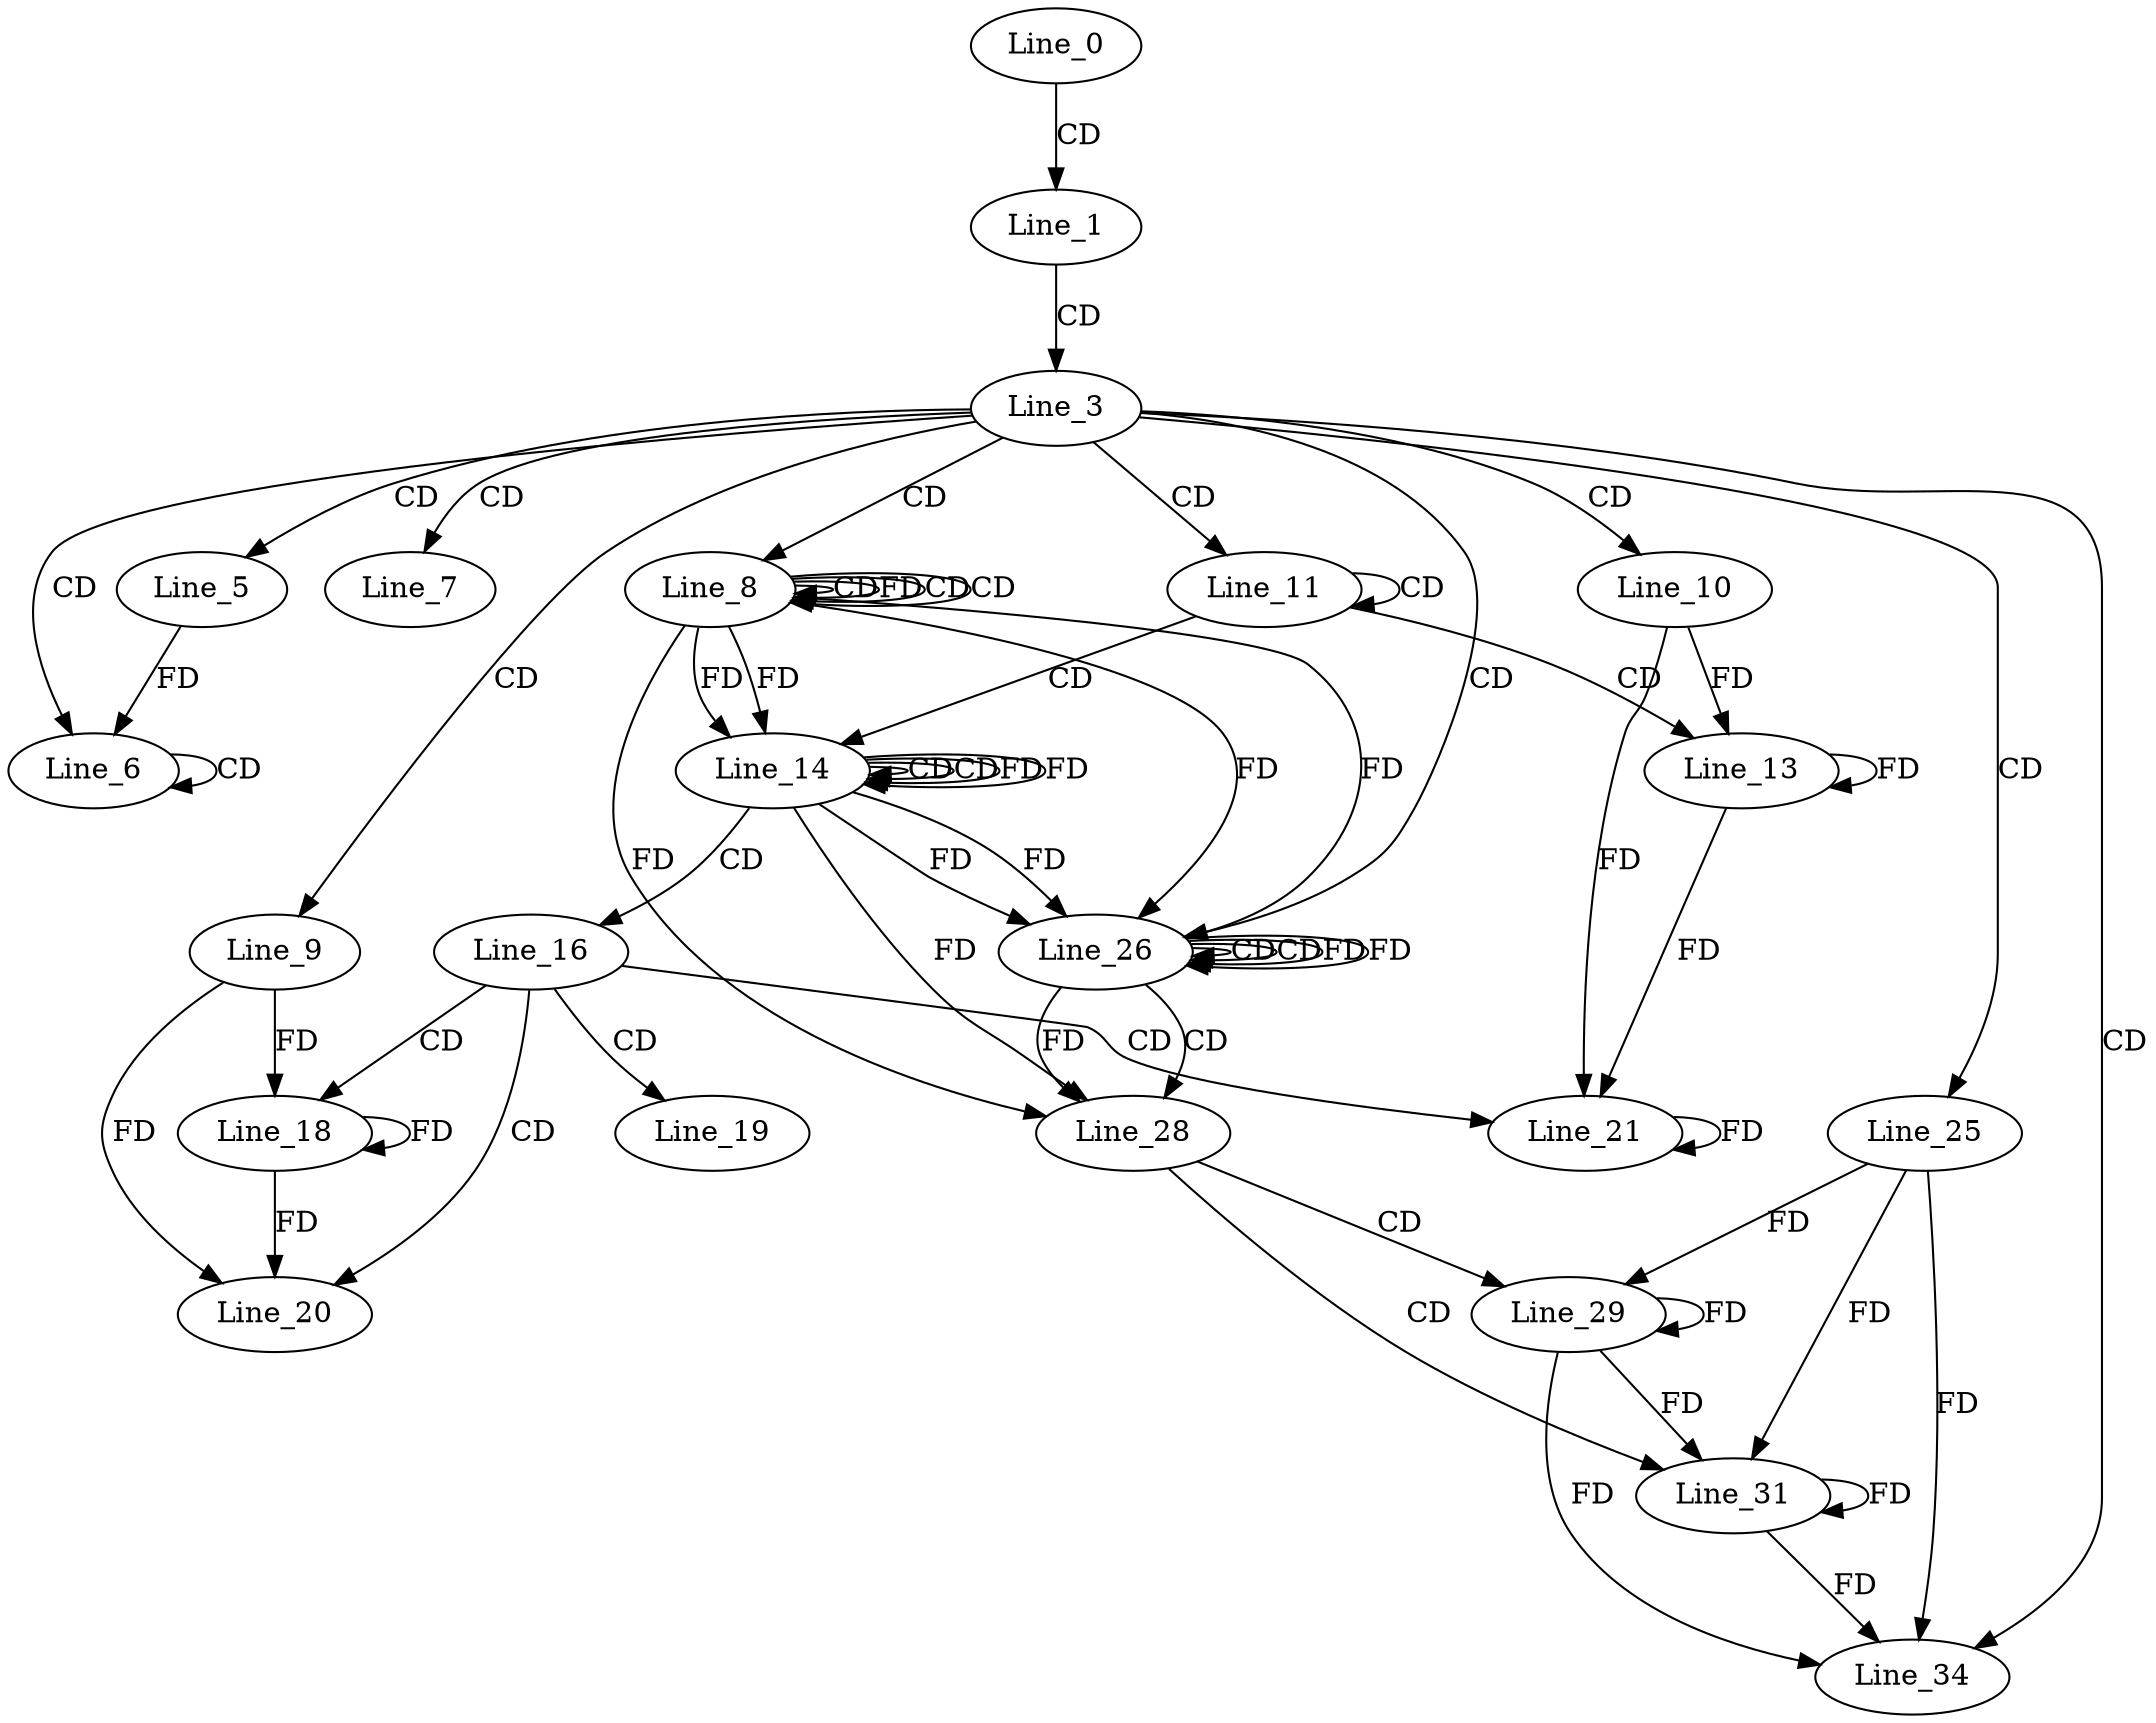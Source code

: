 digraph G {
  Line_0;
  Line_1;
  Line_3;
  Line_5;
  Line_6;
  Line_6;
  Line_6;
  Line_7;
  Line_8;
  Line_8;
  Line_8;
  Line_8;
  Line_8;
  Line_9;
  Line_10;
  Line_11;
  Line_13;
  Line_14;
  Line_14;
  Line_14;
  Line_16;
  Line_18;
  Line_19;
  Line_20;
  Line_21;
  Line_25;
  Line_26;
  Line_26;
  Line_26;
  Line_28;
  Line_29;
  Line_31;
  Line_34;
  Line_0 -> Line_1 [ label="CD" ];
  Line_1 -> Line_3 [ label="CD" ];
  Line_3 -> Line_5 [ label="CD" ];
  Line_3 -> Line_6 [ label="CD" ];
  Line_6 -> Line_6 [ label="CD" ];
  Line_5 -> Line_6 [ label="FD" ];
  Line_3 -> Line_7 [ label="CD" ];
  Line_3 -> Line_8 [ label="CD" ];
  Line_8 -> Line_8 [ label="CD" ];
  Line_8 -> Line_8 [ label="FD" ];
  Line_8 -> Line_8 [ label="CD" ];
  Line_8 -> Line_8 [ label="CD" ];
  Line_3 -> Line_9 [ label="CD" ];
  Line_3 -> Line_10 [ label="CD" ];
  Line_3 -> Line_11 [ label="CD" ];
  Line_11 -> Line_11 [ label="CD" ];
  Line_11 -> Line_13 [ label="CD" ];
  Line_13 -> Line_13 [ label="FD" ];
  Line_10 -> Line_13 [ label="FD" ];
  Line_11 -> Line_14 [ label="CD" ];
  Line_14 -> Line_14 [ label="CD" ];
  Line_8 -> Line_14 [ label="FD" ];
  Line_14 -> Line_14 [ label="CD" ];
  Line_14 -> Line_14 [ label="FD" ];
  Line_8 -> Line_14 [ label="FD" ];
  Line_14 -> Line_16 [ label="CD" ];
  Line_16 -> Line_18 [ label="CD" ];
  Line_18 -> Line_18 [ label="FD" ];
  Line_9 -> Line_18 [ label="FD" ];
  Line_16 -> Line_19 [ label="CD" ];
  Line_16 -> Line_20 [ label="CD" ];
  Line_18 -> Line_20 [ label="FD" ];
  Line_9 -> Line_20 [ label="FD" ];
  Line_16 -> Line_21 [ label="CD" ];
  Line_21 -> Line_21 [ label="FD" ];
  Line_13 -> Line_21 [ label="FD" ];
  Line_10 -> Line_21 [ label="FD" ];
  Line_3 -> Line_25 [ label="CD" ];
  Line_3 -> Line_26 [ label="CD" ];
  Line_26 -> Line_26 [ label="CD" ];
  Line_14 -> Line_26 [ label="FD" ];
  Line_8 -> Line_26 [ label="FD" ];
  Line_26 -> Line_26 [ label="CD" ];
  Line_26 -> Line_26 [ label="FD" ];
  Line_14 -> Line_26 [ label="FD" ];
  Line_8 -> Line_26 [ label="FD" ];
  Line_26 -> Line_28 [ label="CD" ];
  Line_26 -> Line_28 [ label="FD" ];
  Line_14 -> Line_28 [ label="FD" ];
  Line_8 -> Line_28 [ label="FD" ];
  Line_28 -> Line_29 [ label="CD" ];
  Line_29 -> Line_29 [ label="FD" ];
  Line_25 -> Line_29 [ label="FD" ];
  Line_28 -> Line_31 [ label="CD" ];
  Line_29 -> Line_31 [ label="FD" ];
  Line_31 -> Line_31 [ label="FD" ];
  Line_25 -> Line_31 [ label="FD" ];
  Line_3 -> Line_34 [ label="CD" ];
  Line_29 -> Line_34 [ label="FD" ];
  Line_31 -> Line_34 [ label="FD" ];
  Line_25 -> Line_34 [ label="FD" ];
  Line_14 -> Line_14 [ label="FD" ];
  Line_26 -> Line_26 [ label="FD" ];
}
